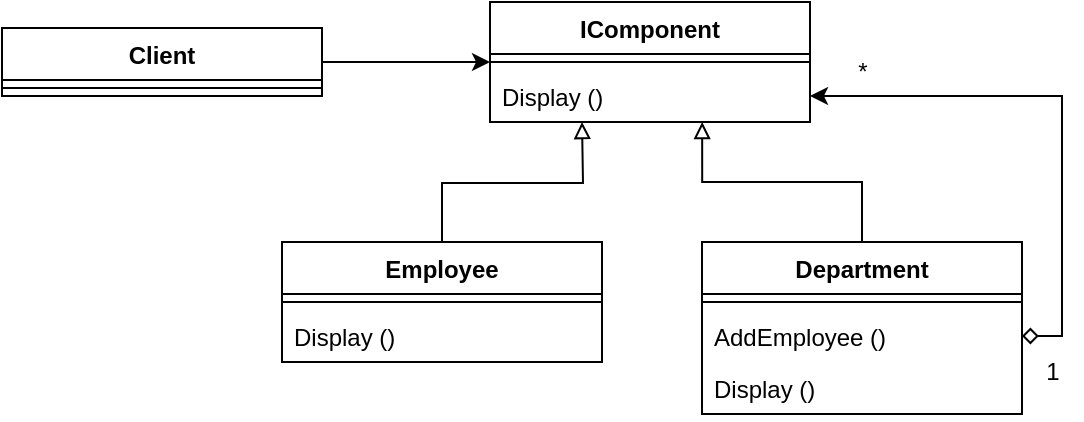 <mxfile version="22.1.0" type="device">
  <diagram id="C5RBs43oDa-KdzZeNtuy" name="Page-1">
    <mxGraphModel dx="1434" dy="772" grid="1" gridSize="10" guides="1" tooltips="1" connect="1" arrows="1" fold="1" page="1" pageScale="1" pageWidth="827" pageHeight="1169" math="0" shadow="0">
      <root>
        <mxCell id="WIyWlLk6GJQsqaUBKTNV-0" />
        <mxCell id="WIyWlLk6GJQsqaUBKTNV-1" parent="WIyWlLk6GJQsqaUBKTNV-0" />
        <mxCell id="QLZqTU9f5JTsoR75KZx5-35" value="IComponent" style="swimlane;fontStyle=1;align=center;verticalAlign=top;childLayout=stackLayout;horizontal=1;startSize=26;horizontalStack=0;resizeParent=1;resizeParentMax=0;resizeLast=0;collapsible=1;marginBottom=0;whiteSpace=wrap;html=1;" vertex="1" parent="WIyWlLk6GJQsqaUBKTNV-1">
          <mxGeometry x="334" y="320" width="160" height="60" as="geometry" />
        </mxCell>
        <mxCell id="QLZqTU9f5JTsoR75KZx5-37" value="" style="line;strokeWidth=1;fillColor=none;align=left;verticalAlign=middle;spacingTop=-1;spacingLeft=3;spacingRight=3;rotatable=0;labelPosition=right;points=[];portConstraint=eastwest;strokeColor=inherit;" vertex="1" parent="QLZqTU9f5JTsoR75KZx5-35">
          <mxGeometry y="26" width="160" height="8" as="geometry" />
        </mxCell>
        <mxCell id="QLZqTU9f5JTsoR75KZx5-38" value="Display ()" style="text;strokeColor=none;fillColor=none;align=left;verticalAlign=top;spacingLeft=4;spacingRight=4;overflow=hidden;rotatable=0;points=[[0,0.5],[1,0.5]];portConstraint=eastwest;whiteSpace=wrap;html=1;" vertex="1" parent="QLZqTU9f5JTsoR75KZx5-35">
          <mxGeometry y="34" width="160" height="26" as="geometry" />
        </mxCell>
        <mxCell id="QLZqTU9f5JTsoR75KZx5-39" value="Department" style="swimlane;fontStyle=1;align=center;verticalAlign=top;childLayout=stackLayout;horizontal=1;startSize=26;horizontalStack=0;resizeParent=1;resizeParentMax=0;resizeLast=0;collapsible=1;marginBottom=0;whiteSpace=wrap;html=1;" vertex="1" parent="WIyWlLk6GJQsqaUBKTNV-1">
          <mxGeometry x="440" y="440" width="160" height="86" as="geometry" />
        </mxCell>
        <mxCell id="QLZqTU9f5JTsoR75KZx5-41" value="" style="line;strokeWidth=1;fillColor=none;align=left;verticalAlign=middle;spacingTop=-1;spacingLeft=3;spacingRight=3;rotatable=0;labelPosition=right;points=[];portConstraint=eastwest;strokeColor=inherit;" vertex="1" parent="QLZqTU9f5JTsoR75KZx5-39">
          <mxGeometry y="26" width="160" height="8" as="geometry" />
        </mxCell>
        <mxCell id="QLZqTU9f5JTsoR75KZx5-42" value="AddEmployee ()" style="text;strokeColor=none;fillColor=none;align=left;verticalAlign=top;spacingLeft=4;spacingRight=4;overflow=hidden;rotatable=0;points=[[0,0.5],[1,0.5]];portConstraint=eastwest;whiteSpace=wrap;html=1;" vertex="1" parent="QLZqTU9f5JTsoR75KZx5-39">
          <mxGeometry y="34" width="160" height="26" as="geometry" />
        </mxCell>
        <mxCell id="QLZqTU9f5JTsoR75KZx5-43" value="Display ()" style="text;strokeColor=none;fillColor=none;align=left;verticalAlign=top;spacingLeft=4;spacingRight=4;overflow=hidden;rotatable=0;points=[[0,0.5],[1,0.5]];portConstraint=eastwest;whiteSpace=wrap;html=1;" vertex="1" parent="QLZqTU9f5JTsoR75KZx5-39">
          <mxGeometry y="60" width="160" height="26" as="geometry" />
        </mxCell>
        <mxCell id="QLZqTU9f5JTsoR75KZx5-44" value="Employee" style="swimlane;fontStyle=1;align=center;verticalAlign=top;childLayout=stackLayout;horizontal=1;startSize=26;horizontalStack=0;resizeParent=1;resizeParentMax=0;resizeLast=0;collapsible=1;marginBottom=0;whiteSpace=wrap;html=1;" vertex="1" parent="WIyWlLk6GJQsqaUBKTNV-1">
          <mxGeometry x="230" y="440" width="160" height="60" as="geometry" />
        </mxCell>
        <mxCell id="QLZqTU9f5JTsoR75KZx5-46" value="" style="line;strokeWidth=1;fillColor=none;align=left;verticalAlign=middle;spacingTop=-1;spacingLeft=3;spacingRight=3;rotatable=0;labelPosition=right;points=[];portConstraint=eastwest;strokeColor=inherit;" vertex="1" parent="QLZqTU9f5JTsoR75KZx5-44">
          <mxGeometry y="26" width="160" height="8" as="geometry" />
        </mxCell>
        <mxCell id="QLZqTU9f5JTsoR75KZx5-47" value="Display ()" style="text;strokeColor=none;fillColor=none;align=left;verticalAlign=top;spacingLeft=4;spacingRight=4;overflow=hidden;rotatable=0;points=[[0,0.5],[1,0.5]];portConstraint=eastwest;whiteSpace=wrap;html=1;" vertex="1" parent="QLZqTU9f5JTsoR75KZx5-44">
          <mxGeometry y="34" width="160" height="26" as="geometry" />
        </mxCell>
        <mxCell id="QLZqTU9f5JTsoR75KZx5-57" style="edgeStyle=orthogonalEdgeStyle;rounded=0;orthogonalLoop=1;jettySize=auto;html=1;" edge="1" parent="WIyWlLk6GJQsqaUBKTNV-1" source="QLZqTU9f5JTsoR75KZx5-48" target="QLZqTU9f5JTsoR75KZx5-35">
          <mxGeometry relative="1" as="geometry" />
        </mxCell>
        <mxCell id="QLZqTU9f5JTsoR75KZx5-48" value="Client" style="swimlane;fontStyle=1;align=center;verticalAlign=top;childLayout=stackLayout;horizontal=1;startSize=26;horizontalStack=0;resizeParent=1;resizeParentMax=0;resizeLast=0;collapsible=1;marginBottom=0;whiteSpace=wrap;html=1;" vertex="1" parent="WIyWlLk6GJQsqaUBKTNV-1">
          <mxGeometry x="90" y="333" width="160" height="34" as="geometry" />
        </mxCell>
        <mxCell id="QLZqTU9f5JTsoR75KZx5-50" value="" style="line;strokeWidth=1;fillColor=none;align=left;verticalAlign=middle;spacingTop=-1;spacingLeft=3;spacingRight=3;rotatable=0;labelPosition=right;points=[];portConstraint=eastwest;strokeColor=inherit;" vertex="1" parent="QLZqTU9f5JTsoR75KZx5-48">
          <mxGeometry y="26" width="160" height="8" as="geometry" />
        </mxCell>
        <mxCell id="QLZqTU9f5JTsoR75KZx5-54" style="edgeStyle=orthogonalEdgeStyle;rounded=0;orthogonalLoop=1;jettySize=auto;html=1;endArrow=block;endFill=0;" edge="1" parent="WIyWlLk6GJQsqaUBKTNV-1" source="QLZqTU9f5JTsoR75KZx5-44">
          <mxGeometry relative="1" as="geometry">
            <mxPoint x="380" y="380" as="targetPoint" />
          </mxGeometry>
        </mxCell>
        <mxCell id="QLZqTU9f5JTsoR75KZx5-55" style="edgeStyle=orthogonalEdgeStyle;rounded=0;orthogonalLoop=1;jettySize=auto;html=1;entryX=0.663;entryY=1;entryDx=0;entryDy=0;entryPerimeter=0;endArrow=block;endFill=0;" edge="1" parent="WIyWlLk6GJQsqaUBKTNV-1" source="QLZqTU9f5JTsoR75KZx5-39" target="QLZqTU9f5JTsoR75KZx5-38">
          <mxGeometry relative="1" as="geometry" />
        </mxCell>
        <mxCell id="QLZqTU9f5JTsoR75KZx5-56" style="edgeStyle=orthogonalEdgeStyle;rounded=0;orthogonalLoop=1;jettySize=auto;html=1;entryX=1;entryY=0.5;entryDx=0;entryDy=0;endArrow=diamond;endFill=0;startArrow=classic;startFill=1;" edge="1" parent="WIyWlLk6GJQsqaUBKTNV-1" source="QLZqTU9f5JTsoR75KZx5-38" target="QLZqTU9f5JTsoR75KZx5-42">
          <mxGeometry relative="1" as="geometry" />
        </mxCell>
        <mxCell id="QLZqTU9f5JTsoR75KZx5-60" value="1" style="text;html=1;align=center;verticalAlign=middle;resizable=0;points=[];autosize=1;strokeColor=none;fillColor=none;" vertex="1" parent="WIyWlLk6GJQsqaUBKTNV-1">
          <mxGeometry x="600" y="490" width="30" height="30" as="geometry" />
        </mxCell>
        <mxCell id="QLZqTU9f5JTsoR75KZx5-62" value="*" style="text;html=1;align=center;verticalAlign=middle;resizable=0;points=[];autosize=1;strokeColor=none;fillColor=none;" vertex="1" parent="WIyWlLk6GJQsqaUBKTNV-1">
          <mxGeometry x="505" y="340" width="30" height="30" as="geometry" />
        </mxCell>
      </root>
    </mxGraphModel>
  </diagram>
</mxfile>
